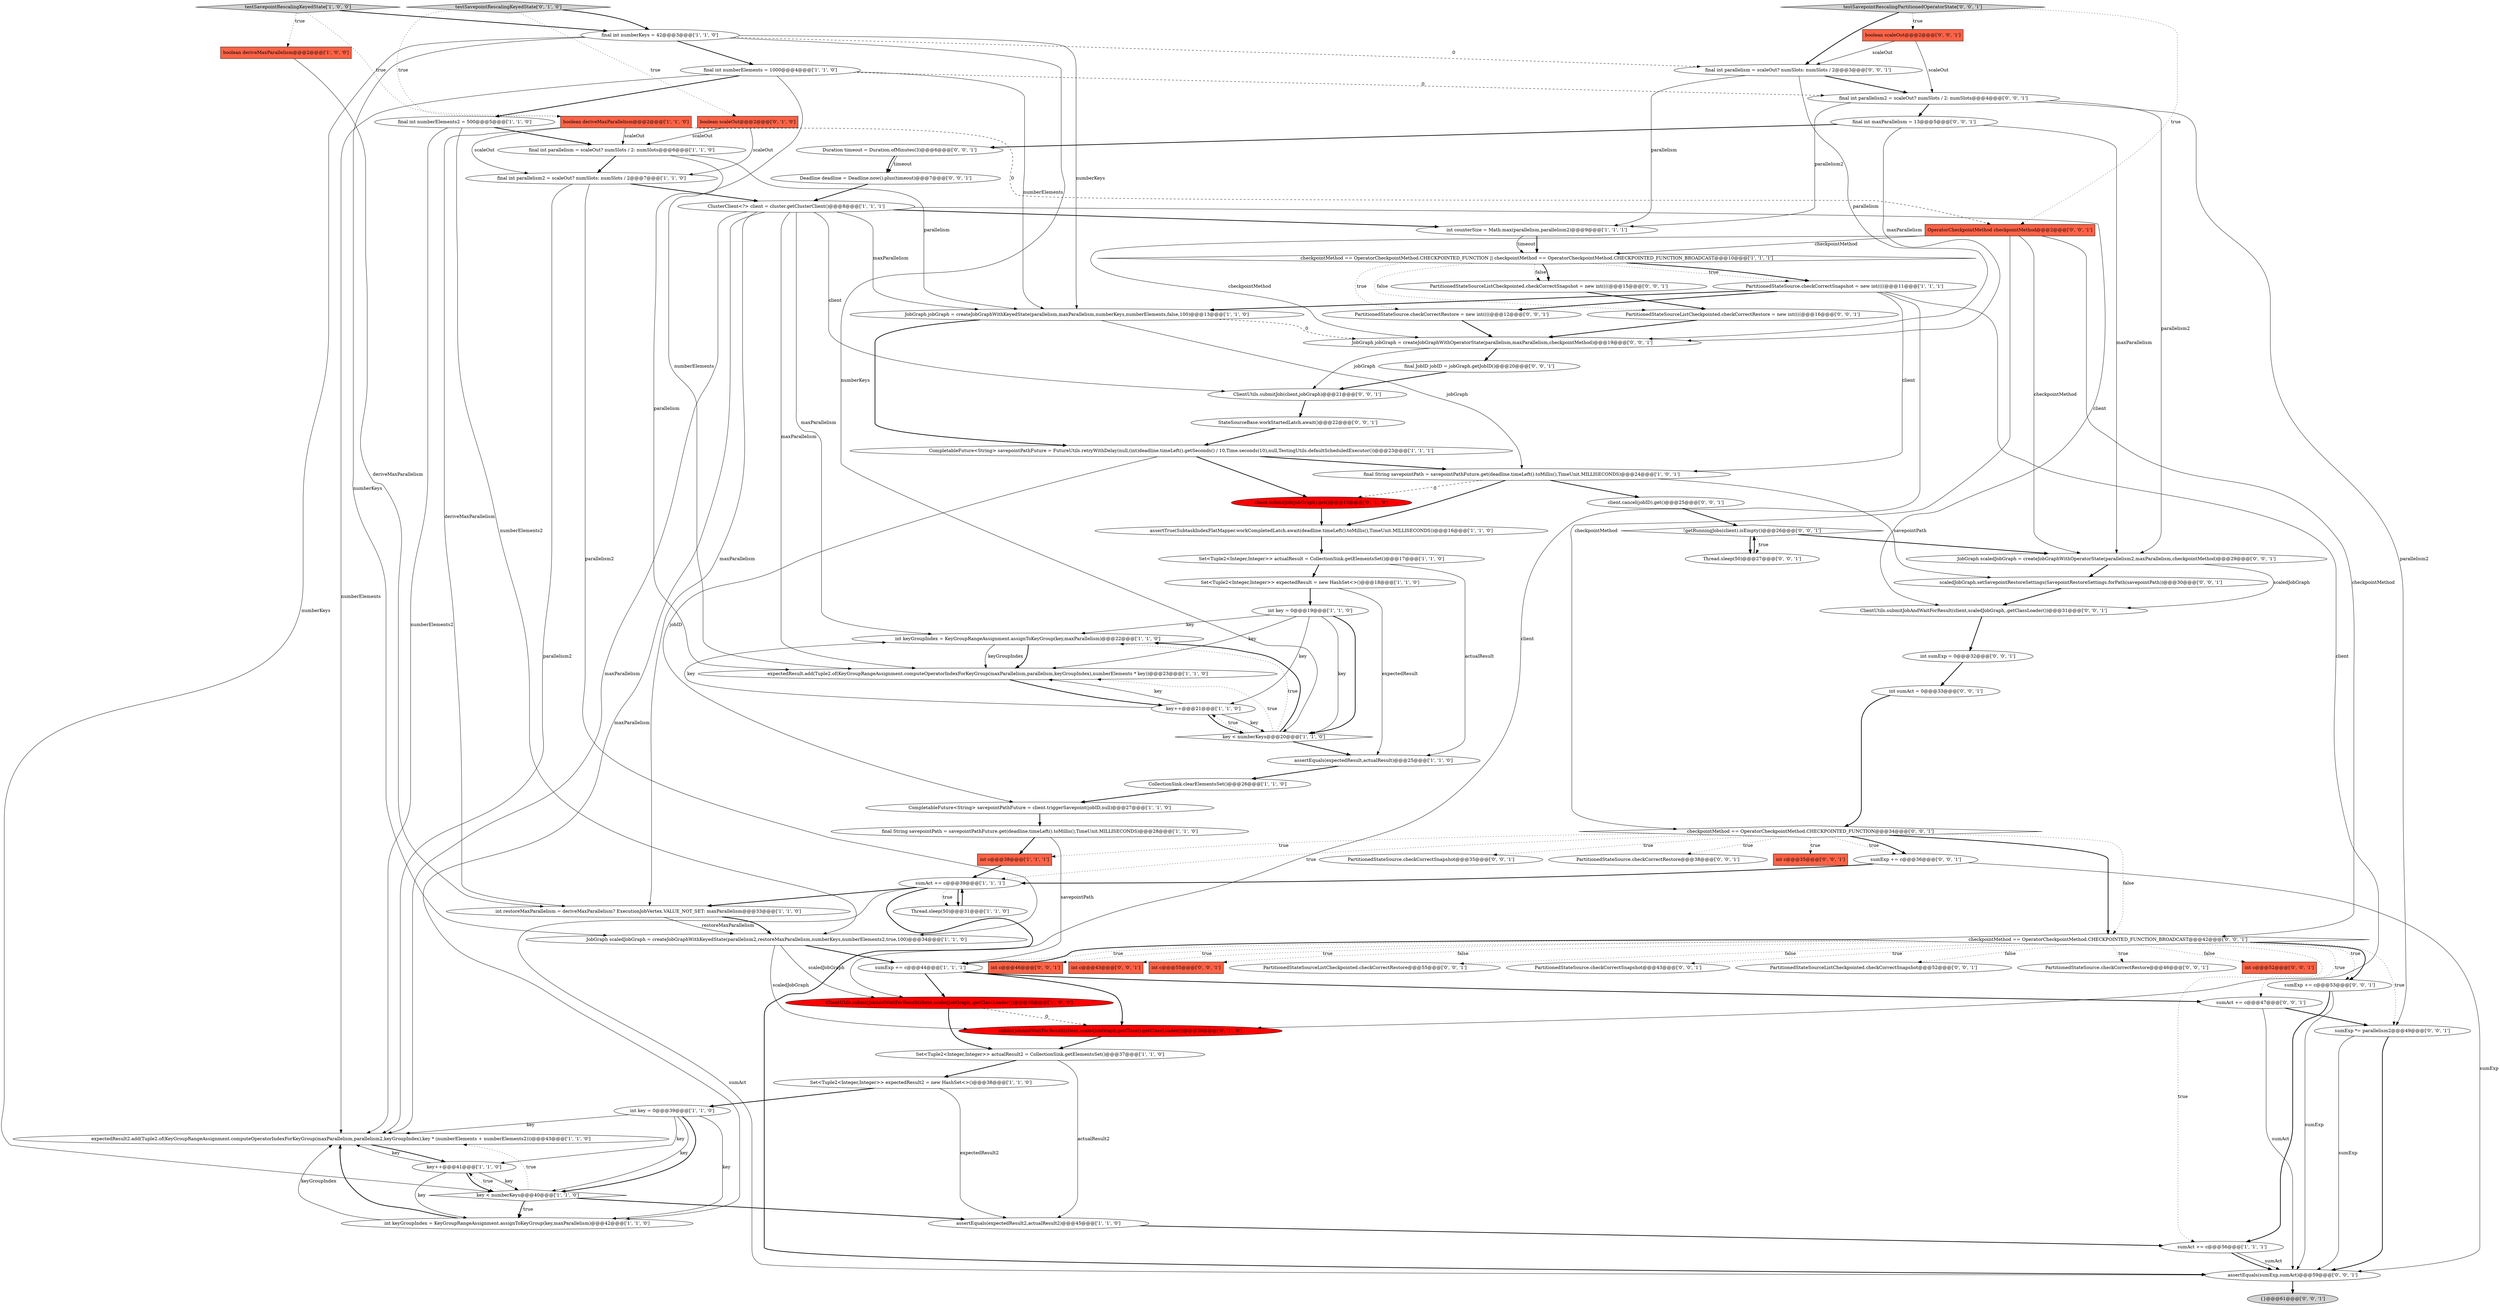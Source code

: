 digraph {
51 [style = filled, label = "PartitionedStateSource.checkCorrectRestore = new int((((@@@12@@@['0', '0', '1']", fillcolor = white, shape = ellipse image = "AAA0AAABBB3BBB"];
42 [style = filled, label = "Thread.sleep(50)@@@31@@@['1', '1', '0']", fillcolor = white, shape = ellipse image = "AAA0AAABBB1BBB"];
36 [style = filled, label = "final String savepointPath = savepointPathFuture.get(deadline.timeLeft().toMillis(),TimeUnit.MILLISECONDS)@@@28@@@['1', '1', '0']", fillcolor = white, shape = ellipse image = "AAA0AAABBB1BBB"];
47 [style = filled, label = "final int parallelism = scaleOut? numSlots: numSlots / 2@@@3@@@['0', '0', '1']", fillcolor = white, shape = ellipse image = "AAA0AAABBB3BBB"];
58 [style = filled, label = "PartitionedStateSource.checkCorrectRestore@@@46@@@['0', '0', '1']", fillcolor = white, shape = ellipse image = "AAA0AAABBB3BBB"];
41 [style = filled, label = "assertTrue(SubtaskIndexFlatMapper.workCompletedLatch.await(deadline.timeLeft().toMillis(),TimeUnit.MILLISECONDS))@@@16@@@['1', '1', '0']", fillcolor = white, shape = ellipse image = "AAA0AAABBB1BBB"];
28 [style = filled, label = "final int parallelism = scaleOut? numSlots / 2: numSlots@@@6@@@['1', '1', '0']", fillcolor = white, shape = ellipse image = "AAA0AAABBB1BBB"];
20 [style = filled, label = "CollectionSink.clearElementsSet()@@@26@@@['1', '1', '0']", fillcolor = white, shape = ellipse image = "AAA0AAABBB1BBB"];
26 [style = filled, label = "int key = 0@@@39@@@['1', '1', '0']", fillcolor = white, shape = ellipse image = "AAA0AAABBB1BBB"];
57 [style = filled, label = "scaledJobGraph.setSavepointRestoreSettings(SavepointRestoreSettings.forPath(savepointPath))@@@30@@@['0', '0', '1']", fillcolor = white, shape = ellipse image = "AAA0AAABBB3BBB"];
62 [style = filled, label = "checkpointMethod == OperatorCheckpointMethod.CHECKPOINTED_FUNCTION@@@34@@@['0', '0', '1']", fillcolor = white, shape = diamond image = "AAA0AAABBB3BBB"];
74 [style = filled, label = "PartitionedStateSource.checkCorrectSnapshot@@@35@@@['0', '0', '1']", fillcolor = white, shape = ellipse image = "AAA0AAABBB3BBB"];
77 [style = filled, label = "sumExp += c@@@53@@@['0', '0', '1']", fillcolor = white, shape = ellipse image = "AAA0AAABBB3BBB"];
82 [style = filled, label = "int c@@@52@@@['0', '0', '1']", fillcolor = tomato, shape = box image = "AAA0AAABBB3BBB"];
45 [style = filled, label = "boolean scaleOut@@@2@@@['0', '1', '0']", fillcolor = tomato, shape = box image = "AAA0AAABBB2BBB"];
68 [style = filled, label = "int sumAct = 0@@@33@@@['0', '0', '1']", fillcolor = white, shape = ellipse image = "AAA0AAABBB3BBB"];
8 [style = filled, label = "final String savepointPath = savepointPathFuture.get(deadline.timeLeft().toMillis(),TimeUnit.MILLISECONDS)@@@24@@@['1', '0', '1']", fillcolor = white, shape = ellipse image = "AAA0AAABBB1BBB"];
32 [style = filled, label = "final int numberElements2 = 500@@@5@@@['1', '1', '0']", fillcolor = white, shape = ellipse image = "AAA0AAABBB1BBB"];
25 [style = filled, label = "Set<Tuple2<Integer,Integer>> expectedResult2 = new HashSet<>()@@@38@@@['1', '1', '0']", fillcolor = white, shape = ellipse image = "AAA0AAABBB1BBB"];
35 [style = filled, label = "sumAct += c@@@39@@@['1', '1', '1']", fillcolor = white, shape = ellipse image = "AAA0AAABBB1BBB"];
65 [style = filled, label = "int c@@@46@@@['0', '0', '1']", fillcolor = tomato, shape = box image = "AAA0AAABBB3BBB"];
59 [style = filled, label = "final JobID jobID = jobGraph.getJobID()@@@20@@@['0', '0', '1']", fillcolor = white, shape = ellipse image = "AAA0AAABBB3BBB"];
61 [style = filled, label = "JobGraph jobGraph = createJobGraphWithOperatorState(parallelism,maxParallelism,checkpointMethod)@@@19@@@['0', '0', '1']", fillcolor = white, shape = ellipse image = "AAA0AAABBB3BBB"];
19 [style = filled, label = "checkpointMethod == OperatorCheckpointMethod.CHECKPOINTED_FUNCTION || checkpointMethod == OperatorCheckpointMethod.CHECKPOINTED_FUNCTION_BROADCAST@@@10@@@['1', '1', '1']", fillcolor = white, shape = diamond image = "AAA0AAABBB1BBB"];
21 [style = filled, label = "int counterSize = Math.max(parallelism,parallelism2)@@@9@@@['1', '1', '1']", fillcolor = white, shape = ellipse image = "AAA0AAABBB1BBB"];
86 [style = filled, label = "ClientUtils.submitJob(client,jobGraph)@@@21@@@['0', '0', '1']", fillcolor = white, shape = ellipse image = "AAA0AAABBB3BBB"];
80 [style = filled, label = "sumAct += c@@@47@@@['0', '0', '1']", fillcolor = white, shape = ellipse image = "AAA0AAABBB3BBB"];
37 [style = filled, label = "expectedResult2.add(Tuple2.of(KeyGroupRangeAssignment.computeOperatorIndexForKeyGroup(maxParallelism,parallelism2,keyGroupIndex),key * (numberElements + numberElements2)))@@@43@@@['1', '1', '0']", fillcolor = white, shape = ellipse image = "AAA0AAABBB1BBB"];
44 [style = filled, label = "submitJobAndWaitForResult(client,scaledJobGraph,getClass().getClassLoader())@@@36@@@['0', '1', '0']", fillcolor = red, shape = ellipse image = "AAA1AAABBB2BBB"];
76 [style = filled, label = "{}@@@61@@@['0', '0', '1']", fillcolor = lightgray, shape = ellipse image = "AAA0AAABBB3BBB"];
33 [style = filled, label = "assertEquals(expectedResult2,actualResult2)@@@45@@@['1', '1', '0']", fillcolor = white, shape = ellipse image = "AAA0AAABBB1BBB"];
40 [style = filled, label = "sumAct += c@@@56@@@['1', '1', '1']", fillcolor = white, shape = ellipse image = "AAA0AAABBB1BBB"];
7 [style = filled, label = "Set<Tuple2<Integer,Integer>> expectedResult = new HashSet<>()@@@18@@@['1', '1', '0']", fillcolor = white, shape = ellipse image = "AAA0AAABBB1BBB"];
67 [style = filled, label = "PartitionedStateSourceListCheckpointed.checkCorrectRestore = new int((((@@@16@@@['0', '0', '1']", fillcolor = white, shape = ellipse image = "AAA0AAABBB3BBB"];
71 [style = filled, label = "!getRunningJobs(client).isEmpty()@@@26@@@['0', '0', '1']", fillcolor = white, shape = diamond image = "AAA0AAABBB3BBB"];
11 [style = filled, label = "final int numberElements = 1000@@@4@@@['1', '1', '0']", fillcolor = white, shape = ellipse image = "AAA0AAABBB1BBB"];
12 [style = filled, label = "Set<Tuple2<Integer,Integer>> actualResult2 = CollectionSink.getElementsSet()@@@37@@@['1', '1', '0']", fillcolor = white, shape = ellipse image = "AAA0AAABBB1BBB"];
6 [style = filled, label = "int keyGroupIndex = KeyGroupRangeAssignment.assignToKeyGroup(key,maxParallelism)@@@22@@@['1', '1', '0']", fillcolor = white, shape = ellipse image = "AAA0AAABBB1BBB"];
17 [style = filled, label = "expectedResult.add(Tuple2.of(KeyGroupRangeAssignment.computeOperatorIndexForKeyGroup(maxParallelism,parallelism,keyGroupIndex),numberElements * key))@@@23@@@['1', '1', '0']", fillcolor = white, shape = ellipse image = "AAA0AAABBB1BBB"];
64 [style = filled, label = "PartitionedStateSource.checkCorrectRestore@@@38@@@['0', '0', '1']", fillcolor = white, shape = ellipse image = "AAA0AAABBB3BBB"];
15 [style = filled, label = "key++@@@21@@@['1', '1', '0']", fillcolor = white, shape = ellipse image = "AAA0AAABBB1BBB"];
85 [style = filled, label = "ClientUtils.submitJobAndWaitForResult(client,scaledJobGraph,.getClassLoader())@@@31@@@['0', '0', '1']", fillcolor = white, shape = ellipse image = "AAA0AAABBB3BBB"];
34 [style = filled, label = "CompletableFuture<String> savepointPathFuture = FutureUtils.retryWithDelay(null,(int)deadline.timeLeft().getSeconds() / 10,Time.seconds(10),null,TestingUtils.defaultScheduledExecutor())@@@23@@@['1', '1', '1']", fillcolor = white, shape = ellipse image = "AAA0AAABBB1BBB"];
70 [style = filled, label = "sumExp += c@@@36@@@['0', '0', '1']", fillcolor = white, shape = ellipse image = "AAA0AAABBB3BBB"];
56 [style = filled, label = "sumExp *= parallelism2@@@49@@@['0', '0', '1']", fillcolor = white, shape = ellipse image = "AAA0AAABBB3BBB"];
66 [style = filled, label = "Thread.sleep(50)@@@27@@@['0', '0', '1']", fillcolor = white, shape = ellipse image = "AAA0AAABBB3BBB"];
72 [style = filled, label = "assertEquals(sumExp,sumAct)@@@59@@@['0', '0', '1']", fillcolor = white, shape = ellipse image = "AAA0AAABBB3BBB"];
48 [style = filled, label = "int c@@@43@@@['0', '0', '1']", fillcolor = tomato, shape = box image = "AAA0AAABBB3BBB"];
73 [style = filled, label = "Duration timeout = Duration.ofMinutes(3)@@@6@@@['0', '0', '1']", fillcolor = white, shape = ellipse image = "AAA0AAABBB3BBB"];
5 [style = filled, label = "ClientUtils.submitJobAndWaitForResult(client,scaledJobGraph,.getClassLoader())@@@36@@@['1', '0', '0']", fillcolor = red, shape = ellipse image = "AAA1AAABBB1BBB"];
84 [style = filled, label = "final int maxParallelism = 13@@@5@@@['0', '0', '1']", fillcolor = white, shape = ellipse image = "AAA0AAABBB3BBB"];
16 [style = filled, label = "assertEquals(expectedResult,actualResult)@@@25@@@['1', '1', '0']", fillcolor = white, shape = ellipse image = "AAA0AAABBB1BBB"];
54 [style = filled, label = "client.cancel(jobID).get()@@@25@@@['0', '0', '1']", fillcolor = white, shape = ellipse image = "AAA0AAABBB3BBB"];
55 [style = filled, label = "OperatorCheckpointMethod checkpointMethod@@@2@@@['0', '0', '1']", fillcolor = tomato, shape = box image = "AAA0AAABBB3BBB"];
43 [style = filled, label = "client.submitJob(jobGraph).get()@@@15@@@['0', '1', '0']", fillcolor = red, shape = ellipse image = "AAA1AAABBB2BBB"];
3 [style = filled, label = "key < numberKeys@@@20@@@['1', '1', '0']", fillcolor = white, shape = diamond image = "AAA0AAABBB1BBB"];
22 [style = filled, label = "int restoreMaxParallelism = deriveMaxParallelism? ExecutionJobVertex.VALUE_NOT_SET: maxParallelism@@@33@@@['1', '1', '0']", fillcolor = white, shape = ellipse image = "AAA0AAABBB1BBB"];
50 [style = filled, label = "int c@@@55@@@['0', '0', '1']", fillcolor = tomato, shape = box image = "AAA0AAABBB3BBB"];
24 [style = filled, label = "boolean deriveMaxParallelism@@@2@@@['1', '1', '0']", fillcolor = tomato, shape = box image = "AAA0AAABBB1BBB"];
46 [style = filled, label = "testSavepointRescalingKeyedState['0', '1', '0']", fillcolor = lightgray, shape = diamond image = "AAA0AAABBB2BBB"];
87 [style = filled, label = "testSavepointRescalingPartitionedOperatorState['0', '0', '1']", fillcolor = lightgray, shape = diamond image = "AAA0AAABBB3BBB"];
38 [style = filled, label = "testSavepointRescalingKeyedState['1', '0', '0']", fillcolor = lightgray, shape = diamond image = "AAA0AAABBB1BBB"];
10 [style = filled, label = "int keyGroupIndex = KeyGroupRangeAssignment.assignToKeyGroup(key,maxParallelism)@@@42@@@['1', '1', '0']", fillcolor = white, shape = ellipse image = "AAA0AAABBB1BBB"];
30 [style = filled, label = "key++@@@41@@@['1', '1', '0']", fillcolor = white, shape = ellipse image = "AAA0AAABBB1BBB"];
31 [style = filled, label = "int c@@@38@@@['1', '1', '1']", fillcolor = tomato, shape = box image = "AAA0AAABBB1BBB"];
18 [style = filled, label = "JobGraph jobGraph = createJobGraphWithKeyedState(parallelism,maxParallelism,numberKeys,numberElements,false,100)@@@13@@@['1', '1', '0']", fillcolor = white, shape = ellipse image = "AAA0AAABBB1BBB"];
2 [style = filled, label = "boolean deriveMaxParallelism@@@2@@@['1', '0', '0']", fillcolor = tomato, shape = box image = "AAA0AAABBB1BBB"];
53 [style = filled, label = "boolean scaleOut@@@2@@@['0', '0', '1']", fillcolor = tomato, shape = box image = "AAA0AAABBB3BBB"];
14 [style = filled, label = "final int parallelism2 = scaleOut? numSlots: numSlots / 2@@@7@@@['1', '1', '0']", fillcolor = white, shape = ellipse image = "AAA0AAABBB1BBB"];
81 [style = filled, label = "int sumExp = 0@@@32@@@['0', '0', '1']", fillcolor = white, shape = ellipse image = "AAA0AAABBB3BBB"];
83 [style = filled, label = "PartitionedStateSourceListCheckpointed.checkCorrectRestore@@@55@@@['0', '0', '1']", fillcolor = white, shape = ellipse image = "AAA0AAABBB3BBB"];
9 [style = filled, label = "int key = 0@@@19@@@['1', '1', '0']", fillcolor = white, shape = ellipse image = "AAA0AAABBB1BBB"];
23 [style = filled, label = "PartitionedStateSource.checkCorrectSnapshot = new int((((@@@11@@@['1', '1', '1']", fillcolor = white, shape = ellipse image = "AAA0AAABBB1BBB"];
75 [style = filled, label = "final int parallelism2 = scaleOut? numSlots / 2: numSlots@@@4@@@['0', '0', '1']", fillcolor = white, shape = ellipse image = "AAA0AAABBB3BBB"];
29 [style = filled, label = "Set<Tuple2<Integer,Integer>> actualResult = CollectionSink.getElementsSet()@@@17@@@['1', '1', '0']", fillcolor = white, shape = ellipse image = "AAA0AAABBB1BBB"];
0 [style = filled, label = "sumExp += c@@@44@@@['1', '1', '1']", fillcolor = white, shape = ellipse image = "AAA0AAABBB1BBB"];
69 [style = filled, label = "StateSourceBase.workStartedLatch.await()@@@22@@@['0', '0', '1']", fillcolor = white, shape = ellipse image = "AAA0AAABBB3BBB"];
63 [style = filled, label = "PartitionedStateSourceListCheckpointed.checkCorrectSnapshot = new int((((@@@15@@@['0', '0', '1']", fillcolor = white, shape = ellipse image = "AAA0AAABBB3BBB"];
78 [style = filled, label = "Deadline deadline = Deadline.now().plus(timeout)@@@7@@@['0', '0', '1']", fillcolor = white, shape = ellipse image = "AAA0AAABBB3BBB"];
13 [style = filled, label = "final int numberKeys = 42@@@3@@@['1', '1', '0']", fillcolor = white, shape = ellipse image = "AAA0AAABBB1BBB"];
1 [style = filled, label = "key < numberKeys@@@40@@@['1', '1', '0']", fillcolor = white, shape = diamond image = "AAA0AAABBB1BBB"];
49 [style = filled, label = "PartitionedStateSource.checkCorrectSnapshot@@@43@@@['0', '0', '1']", fillcolor = white, shape = ellipse image = "AAA0AAABBB3BBB"];
60 [style = filled, label = "JobGraph scaledJobGraph = createJobGraphWithOperatorState(parallelism2,maxParallelism,checkpointMethod)@@@29@@@['0', '0', '1']", fillcolor = white, shape = ellipse image = "AAA0AAABBB3BBB"];
39 [style = filled, label = "JobGraph scaledJobGraph = createJobGraphWithKeyedState(parallelism2,restoreMaxParallelism,numberKeys,numberElements2,true,100)@@@34@@@['1', '1', '0']", fillcolor = white, shape = ellipse image = "AAA0AAABBB1BBB"];
79 [style = filled, label = "PartitionedStateSourceListCheckpointed.checkCorrectSnapshot@@@52@@@['0', '0', '1']", fillcolor = white, shape = ellipse image = "AAA0AAABBB3BBB"];
52 [style = filled, label = "int c@@@35@@@['0', '0', '1']", fillcolor = tomato, shape = box image = "AAA0AAABBB3BBB"];
4 [style = filled, label = "ClusterClient<?> client = cluster.getClusterClient()@@@8@@@['1', '1', '1']", fillcolor = white, shape = ellipse image = "AAA0AAABBB1BBB"];
27 [style = filled, label = "CompletableFuture<String> savepointPathFuture = client.triggerSavepoint(jobID,null)@@@27@@@['1', '1', '0']", fillcolor = white, shape = ellipse image = "AAA0AAABBB1BBB"];
88 [style = filled, label = "checkpointMethod == OperatorCheckpointMethod.CHECKPOINTED_FUNCTION_BROADCAST@@@42@@@['0', '0', '1']", fillcolor = white, shape = diamond image = "AAA0AAABBB3BBB"];
62->52 [style = dotted, label="true"];
15->17 [style = solid, label="key"];
39->44 [style = solid, label="scaledJobGraph"];
13->1 [style = solid, label="numberKeys"];
88->77 [style = dotted, label="true"];
18->8 [style = solid, label="jobGraph"];
88->79 [style = dotted, label="false"];
23->51 [style = bold, label=""];
46->13 [style = bold, label=""];
18->61 [style = dashed, label="0"];
19->63 [style = dotted, label="false"];
87->55 [style = dotted, label="true"];
26->30 [style = solid, label="key"];
7->16 [style = solid, label="expectedResult"];
62->35 [style = dotted, label="true"];
11->17 [style = solid, label="numberElements"];
45->14 [style = solid, label="scaleOut"];
9->15 [style = solid, label="key"];
46->24 [style = dotted, label="true"];
86->69 [style = bold, label=""];
84->61 [style = solid, label="maxParallelism"];
35->42 [style = dotted, label="true"];
4->10 [style = solid, label="maxParallelism"];
36->0 [style = solid, label="savepointPath"];
88->77 [style = bold, label=""];
70->72 [style = solid, label="sumExp"];
3->16 [style = bold, label=""];
61->59 [style = bold, label=""];
3->6 [style = dotted, label="true"];
23->8 [style = solid, label="client"];
26->1 [style = solid, label="key"];
71->60 [style = bold, label=""];
28->14 [style = bold, label=""];
78->4 [style = bold, label=""];
26->37 [style = solid, label="key"];
20->27 [style = bold, label=""];
7->9 [style = bold, label=""];
88->48 [style = dotted, label="true"];
56->72 [style = bold, label=""];
73->78 [style = solid, label="timeout"];
1->33 [style = bold, label=""];
31->35 [style = bold, label=""];
51->61 [style = bold, label=""];
62->64 [style = dotted, label="true"];
19->63 [style = bold, label=""];
70->35 [style = bold, label=""];
22->39 [style = solid, label="restoreMaxParallelism"];
88->50 [style = dotted, label="false"];
13->3 [style = solid, label="numberKeys"];
40->72 [style = bold, label=""];
54->71 [style = bold, label=""];
88->40 [style = dotted, label="true"];
35->72 [style = solid, label="sumAct"];
24->22 [style = solid, label="deriveMaxParallelism"];
88->56 [style = dotted, label="true"];
26->10 [style = solid, label="key"];
62->74 [style = dotted, label="true"];
30->1 [style = solid, label="key"];
4->22 [style = solid, label="maxParallelism"];
88->0 [style = dotted, label="true"];
21->19 [style = bold, label=""];
77->40 [style = bold, label=""];
15->3 [style = solid, label="key"];
26->1 [style = bold, label=""];
36->31 [style = bold, label=""];
45->28 [style = solid, label="scaleOut"];
11->18 [style = solid, label="numberElements"];
14->39 [style = solid, label="parallelism2"];
4->21 [style = bold, label=""];
88->65 [style = dotted, label="true"];
55->61 [style = solid, label="checkpointMethod"];
80->72 [style = solid, label="sumAct"];
32->37 [style = solid, label="numberElements2"];
34->8 [style = bold, label=""];
24->55 [style = dashed, label="0"];
59->86 [style = bold, label=""];
13->11 [style = bold, label=""];
44->12 [style = bold, label=""];
67->61 [style = bold, label=""];
1->30 [style = dotted, label="true"];
8->43 [style = dashed, label="0"];
4->6 [style = solid, label="maxParallelism"];
34->27 [style = solid, label="jobID"];
75->21 [style = solid, label="parallelism2"];
56->72 [style = solid, label="sumExp"];
38->24 [style = dotted, label="true"];
60->57 [style = bold, label=""];
47->21 [style = solid, label="parallelism"];
30->37 [style = solid, label="key"];
81->68 [style = bold, label=""];
61->86 [style = solid, label="jobGraph"];
30->10 [style = solid, label="key"];
0->80 [style = bold, label=""];
25->26 [style = bold, label=""];
77->72 [style = solid, label="sumExp"];
73->78 [style = bold, label=""];
8->57 [style = solid, label="savepointPath"];
17->15 [style = bold, label=""];
66->71 [style = bold, label=""];
80->56 [style = bold, label=""];
46->45 [style = dotted, label="true"];
88->58 [style = dotted, label="true"];
6->17 [style = solid, label="keyGroupIndex"];
3->17 [style = dotted, label="true"];
0->44 [style = bold, label=""];
28->17 [style = solid, label="parallelism"];
4->86 [style = solid, label="client"];
16->20 [style = bold, label=""];
88->82 [style = dotted, label="false"];
2->22 [style = solid, label="deriveMaxParallelism"];
14->4 [style = bold, label=""];
29->16 [style = solid, label="actualResult"];
71->66 [style = dotted, label="true"];
6->17 [style = bold, label=""];
25->33 [style = solid, label="expectedResult2"];
1->10 [style = dotted, label="true"];
8->41 [style = bold, label=""];
14->37 [style = solid, label="parallelism2"];
55->88 [style = solid, label="checkpointMethod"];
35->42 [style = bold, label=""];
18->34 [style = bold, label=""];
37->30 [style = bold, label=""];
24->14 [style = solid, label="scaleOut"];
75->60 [style = solid, label="parallelism2"];
55->62 [style = solid, label="checkpointMethod"];
62->88 [style = dotted, label="false"];
55->19 [style = solid, label="checkpointMethod"];
40->72 [style = solid, label="sumAct"];
3->6 [style = bold, label=""];
11->32 [style = bold, label=""];
84->73 [style = bold, label=""];
87->53 [style = dotted, label="true"];
9->6 [style = solid, label="key"];
15->3 [style = bold, label=""];
88->83 [style = dotted, label="false"];
11->75 [style = dashed, label="0"];
19->67 [style = dotted, label="false"];
11->37 [style = solid, label="numberElements"];
28->18 [style = solid, label="parallelism"];
88->49 [style = dotted, label="true"];
3->15 [style = dotted, label="true"];
10->37 [style = solid, label="keyGroupIndex"];
53->75 [style = solid, label="scaleOut"];
63->67 [style = bold, label=""];
75->56 [style = solid, label="parallelism2"];
85->81 [style = bold, label=""];
88->0 [style = bold, label=""];
9->3 [style = bold, label=""];
22->39 [style = bold, label=""];
43->41 [style = bold, label=""];
87->47 [style = bold, label=""];
9->3 [style = solid, label="key"];
8->54 [style = bold, label=""];
34->43 [style = bold, label=""];
1->37 [style = dotted, label="true"];
13->39 [style = solid, label="numberKeys"];
4->17 [style = solid, label="maxParallelism"];
23->18 [style = bold, label=""];
9->17 [style = solid, label="key"];
47->75 [style = bold, label=""];
71->66 [style = bold, label=""];
62->70 [style = dotted, label="true"];
4->37 [style = solid, label="maxParallelism"];
0->5 [style = bold, label=""];
10->37 [style = bold, label=""];
57->85 [style = bold, label=""];
62->70 [style = bold, label=""];
5->44 [style = dashed, label="0"];
21->19 [style = solid, label="timeout"];
27->36 [style = bold, label=""];
30->1 [style = bold, label=""];
75->84 [style = bold, label=""];
35->22 [style = bold, label=""];
41->29 [style = bold, label=""];
68->62 [style = bold, label=""];
4->85 [style = solid, label="client"];
62->88 [style = bold, label=""];
19->23 [style = dotted, label="true"];
24->28 [style = solid, label="scaleOut"];
88->80 [style = dotted, label="true"];
4->18 [style = solid, label="maxParallelism"];
53->47 [style = solid, label="scaleOut"];
72->76 [style = bold, label=""];
84->60 [style = solid, label="maxParallelism"];
42->35 [style = bold, label=""];
39->5 [style = solid, label="scaledJobGraph"];
47->61 [style = solid, label="parallelism"];
39->0 [style = bold, label=""];
33->40 [style = bold, label=""];
19->51 [style = dotted, label="true"];
5->12 [style = bold, label=""];
12->33 [style = solid, label="actualResult2"];
12->25 [style = bold, label=""];
13->18 [style = solid, label="numberKeys"];
19->23 [style = bold, label=""];
38->2 [style = dotted, label="true"];
62->31 [style = dotted, label="true"];
35->72 [style = bold, label=""];
55->60 [style = solid, label="checkpointMethod"];
29->7 [style = bold, label=""];
23->44 [style = solid, label="client"];
60->85 [style = solid, label="scaledJobGraph"];
13->47 [style = dashed, label="0"];
15->6 [style = solid, label="key"];
1->10 [style = bold, label=""];
38->13 [style = bold, label=""];
23->5 [style = solid, label="client"];
32->28 [style = bold, label=""];
69->34 [style = bold, label=""];
32->39 [style = solid, label="numberElements2"];
}
